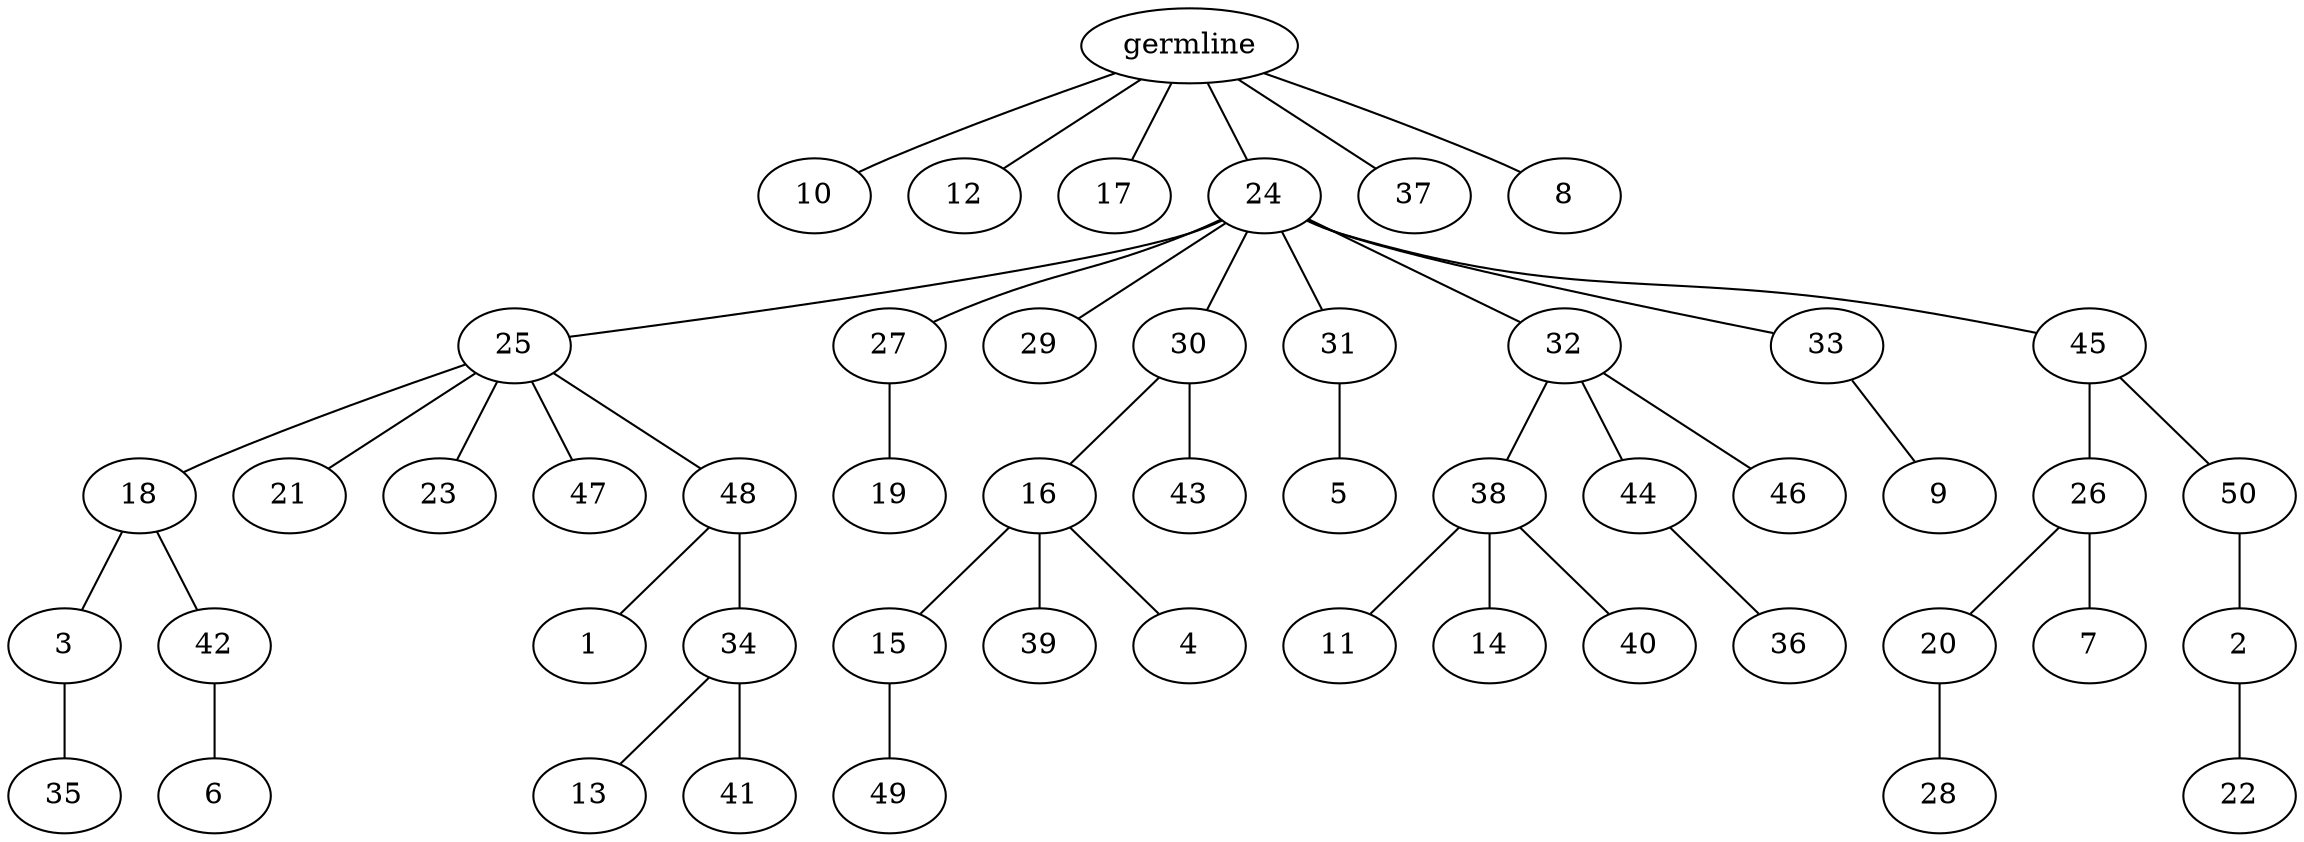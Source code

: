 graph tree {
    "139627506090864" [label="germline"];
    "139627506267376" [label="10"];
    "139627506267760" [label="12"];
    "139627506268096" [label="17"];
    "139627506270064" [label="24"];
    "139627506267040" [label="25"];
    "139627506266800" [label="18"];
    "139627506268720" [label="3"];
    "139627506266944" [label="35"];
    "139627506269440" [label="42"];
    "139627506268048" [label="6"];
    "139627506268240" [label="21"];
    "139627506267856" [label="23"];
    "139627506267952" [label="47"];
    "139627506266608" [label="48"];
    "139627506266992" [label="1"];
    "139627506269584" [label="34"];
    "139627506268768" [label="13"];
    "139627506270160" [label="41"];
    "139627506267280" [label="27"];
    "139627506267712" [label="19"];
    "139627506267904" [label="29"];
    "139627506268432" [label="30"];
    "139627510760304" [label="16"];
    "139627510759920" [label="15"];
    "139627510760496" [label="49"];
    "139627510760640" [label="39"];
    "139627510761216" [label="4"];
    "139627510761600" [label="43"];
    "139627510761504" [label="31"];
    "139627510761072" [label="5"];
    "139627510761264" [label="32"];
    "139627510761360" [label="38"];
    "139627510760688" [label="11"];
    "139627510760880" [label="14"];
    "139627510761744" [label="40"];
    "139627510762608" [label="44"];
    "139627510762080" [label="36"];
    "139627510762656" [label="46"];
    "139627510763040" [label="33"];
    "139627510762272" [label="9"];
    "139627510762896" [label="45"];
    "139627510762512" [label="26"];
    "139627510762704" [label="20"];
    "139627509338064" [label="28"];
    "139627510763136" [label="7"];
    "139627510762464" [label="50"];
    "139627510763472" [label="2"];
    "139627510717840" [label="22"];
    "139627506269488" [label="37"];
    "139627510763328" [label="8"];
    "139627506090864" -- "139627506267376";
    "139627506090864" -- "139627506267760";
    "139627506090864" -- "139627506268096";
    "139627506090864" -- "139627506270064";
    "139627506090864" -- "139627506269488";
    "139627506090864" -- "139627510763328";
    "139627506270064" -- "139627506267040";
    "139627506270064" -- "139627506267280";
    "139627506270064" -- "139627506267904";
    "139627506270064" -- "139627506268432";
    "139627506270064" -- "139627510761504";
    "139627506270064" -- "139627510761264";
    "139627506270064" -- "139627510763040";
    "139627506270064" -- "139627510762896";
    "139627506267040" -- "139627506266800";
    "139627506267040" -- "139627506268240";
    "139627506267040" -- "139627506267856";
    "139627506267040" -- "139627506267952";
    "139627506267040" -- "139627506266608";
    "139627506266800" -- "139627506268720";
    "139627506266800" -- "139627506269440";
    "139627506268720" -- "139627506266944";
    "139627506269440" -- "139627506268048";
    "139627506266608" -- "139627506266992";
    "139627506266608" -- "139627506269584";
    "139627506269584" -- "139627506268768";
    "139627506269584" -- "139627506270160";
    "139627506267280" -- "139627506267712";
    "139627506268432" -- "139627510760304";
    "139627506268432" -- "139627510761600";
    "139627510760304" -- "139627510759920";
    "139627510760304" -- "139627510760640";
    "139627510760304" -- "139627510761216";
    "139627510759920" -- "139627510760496";
    "139627510761504" -- "139627510761072";
    "139627510761264" -- "139627510761360";
    "139627510761264" -- "139627510762608";
    "139627510761264" -- "139627510762656";
    "139627510761360" -- "139627510760688";
    "139627510761360" -- "139627510760880";
    "139627510761360" -- "139627510761744";
    "139627510762608" -- "139627510762080";
    "139627510763040" -- "139627510762272";
    "139627510762896" -- "139627510762512";
    "139627510762896" -- "139627510762464";
    "139627510762512" -- "139627510762704";
    "139627510762512" -- "139627510763136";
    "139627510762704" -- "139627509338064";
    "139627510762464" -- "139627510763472";
    "139627510763472" -- "139627510717840";
}
